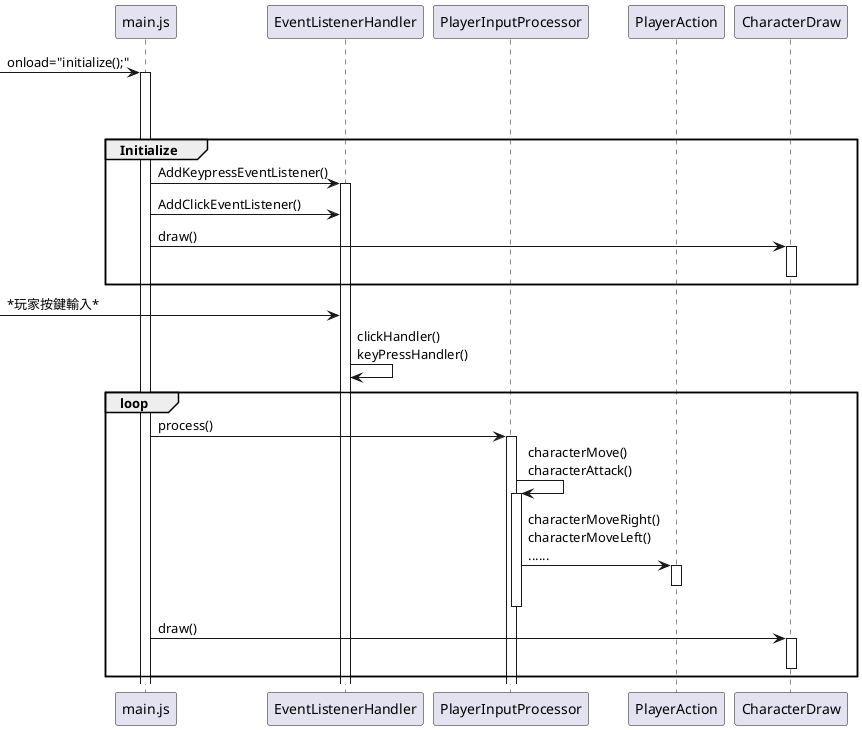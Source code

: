 @startuml
participant main.js as main
participant EventListenerHandler
participant PlayerInputProcessor
participant PlayerAction
participant CharacterDraw

' note over PlayerAction #c3c3c3
' this is a static class
' end note


[-> main : onload="initialize();"
activate main

'' this is for layout
|||
main -[hidden]-> main

group Initialize
    main -> EventListenerHandler : AddKeypressEventListener()
    activate EventListenerHandler
    main -> EventListenerHandler : AddClickEventListener()
    main -> CharacterDraw ++ : draw()
    deactivate CharacterDraw
end

[-> EventListenerHandler : *玩家按鍵輸入*
EventListenerHandler -> EventListenerHandler :  clickHandler()\nkeyPressHandler()

loop
main -> PlayerInputProcessor : process()

activate PlayerInputProcessor

PlayerInputProcessor -> PlayerInputProcessor ++ : characterMove()\ncharacterAttack()
PlayerInputProcessor -> PlayerAction ++ : characterMoveRight()\ncharacterMoveLeft()\n......


'' this is for layout
PlayerAction -[hidden]> PlayerAction
deactivate PlayerAction

'' this is for layout
PlayerAction -[hidden]-> PlayerInputProcessor


deactivate PlayerInputProcessor

main -> CharacterDraw ++ : draw()
deactivate CharacterDraw
end
' player -> 
'  main.js : 取像訊號
@enduml